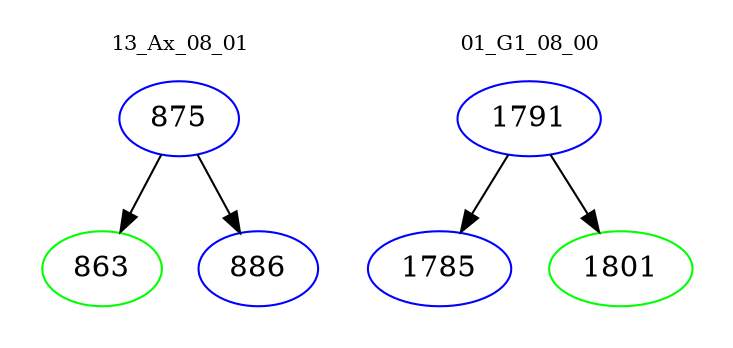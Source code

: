 digraph{
subgraph cluster_0 {
color = white
label = "13_Ax_08_01";
fontsize=10;
T0_875 [label="875", color="blue"]
T0_875 -> T0_863 [color="black"]
T0_863 [label="863", color="green"]
T0_875 -> T0_886 [color="black"]
T0_886 [label="886", color="blue"]
}
subgraph cluster_1 {
color = white
label = "01_G1_08_00";
fontsize=10;
T1_1791 [label="1791", color="blue"]
T1_1791 -> T1_1785 [color="black"]
T1_1785 [label="1785", color="blue"]
T1_1791 -> T1_1801 [color="black"]
T1_1801 [label="1801", color="green"]
}
}
